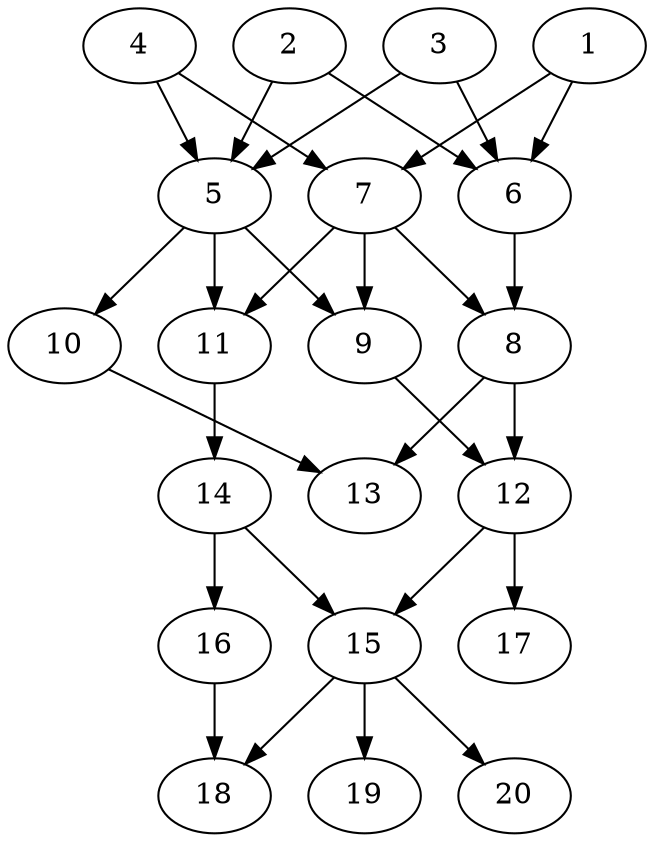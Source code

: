 // DAG automatically generated by daggen at Thu Oct  3 13:58:43 2019
// ./daggen --dot -n 20 --ccr 0.5 --fat 0.5 --regular 0.9 --density 0.6 --mindata 5242880 --maxdata 52428800 
digraph G {
  1 [size="73932800", alpha="0.07", expect_size="36966400"] 
  1 -> 6 [size ="36966400"]
  1 -> 7 [size ="36966400"]
  2 [size="88985600", alpha="0.02", expect_size="44492800"] 
  2 -> 5 [size ="44492800"]
  2 -> 6 [size ="44492800"]
  3 [size="17532928", alpha="0.05", expect_size="8766464"] 
  3 -> 5 [size ="8766464"]
  3 -> 6 [size ="8766464"]
  4 [size="21327872", alpha="0.00", expect_size="10663936"] 
  4 -> 5 [size ="10663936"]
  4 -> 7 [size ="10663936"]
  5 [size="18491392", alpha="0.13", expect_size="9245696"] 
  5 -> 9 [size ="9245696"]
  5 -> 10 [size ="9245696"]
  5 -> 11 [size ="9245696"]
  6 [size="18001920", alpha="0.08", expect_size="9000960"] 
  6 -> 8 [size ="9000960"]
  7 [size="19177472", alpha="0.04", expect_size="9588736"] 
  7 -> 8 [size ="9588736"]
  7 -> 9 [size ="9588736"]
  7 -> 11 [size ="9588736"]
  8 [size="33337344", alpha="0.19", expect_size="16668672"] 
  8 -> 12 [size ="16668672"]
  8 -> 13 [size ="16668672"]
  9 [size="74434560", alpha="0.19", expect_size="37217280"] 
  9 -> 12 [size ="37217280"]
  10 [size="60919808", alpha="0.02", expect_size="30459904"] 
  10 -> 13 [size ="30459904"]
  11 [size="18515968", alpha="0.04", expect_size="9257984"] 
  11 -> 14 [size ="9257984"]
  12 [size="53477376", alpha="0.13", expect_size="26738688"] 
  12 -> 15 [size ="26738688"]
  12 -> 17 [size ="26738688"]
  13 [size="62783488", alpha="0.01", expect_size="31391744"] 
  14 [size="86874112", alpha="0.18", expect_size="43437056"] 
  14 -> 15 [size ="43437056"]
  14 -> 16 [size ="43437056"]
  15 [size="88700928", alpha="0.07", expect_size="44350464"] 
  15 -> 18 [size ="44350464"]
  15 -> 19 [size ="44350464"]
  15 -> 20 [size ="44350464"]
  16 [size="54693888", alpha="0.17", expect_size="27346944"] 
  16 -> 18 [size ="27346944"]
  17 [size="92022784", alpha="0.18", expect_size="46011392"] 
  18 [size="15960064", alpha="0.11", expect_size="7980032"] 
  19 [size="103987200", alpha="0.19", expect_size="51993600"] 
  20 [size="100698112", alpha="0.07", expect_size="50349056"] 
}
